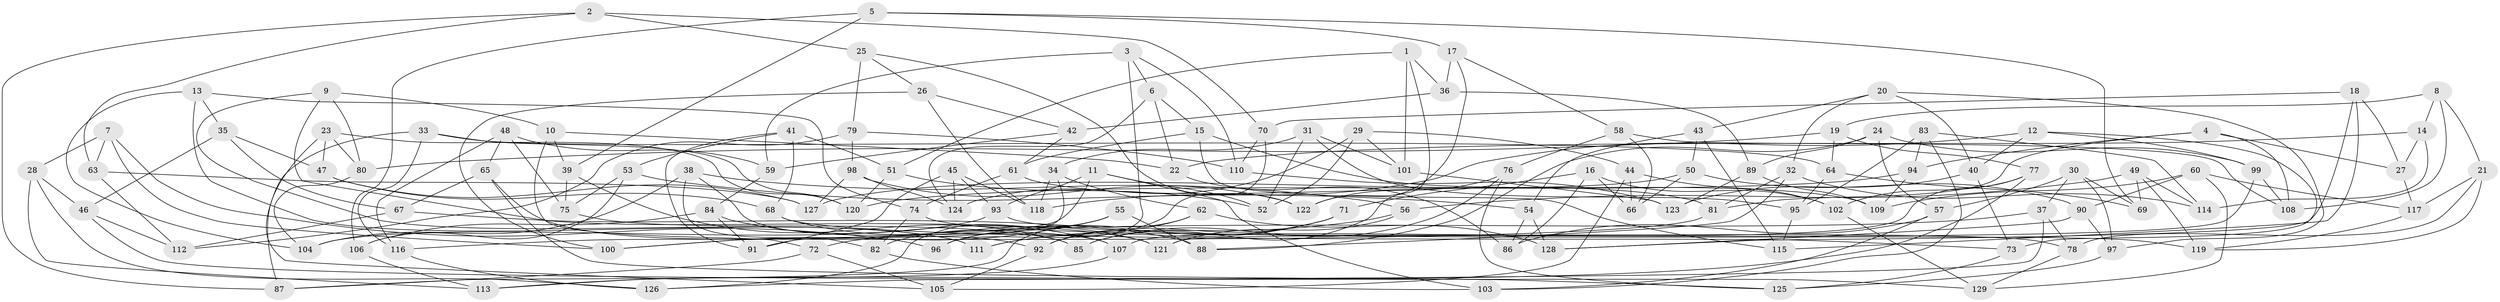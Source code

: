 // coarse degree distribution, {10: 0.07792207792207792, 7: 0.012987012987012988, 5: 0.012987012987012988, 4: 0.5974025974025974, 8: 0.09090909090909091, 6: 0.2077922077922078}
// Generated by graph-tools (version 1.1) at 2025/20/03/04/25 18:20:29]
// undirected, 129 vertices, 258 edges
graph export_dot {
graph [start="1"]
  node [color=gray90,style=filled];
  1;
  2;
  3;
  4;
  5;
  6;
  7;
  8;
  9;
  10;
  11;
  12;
  13;
  14;
  15;
  16;
  17;
  18;
  19;
  20;
  21;
  22;
  23;
  24;
  25;
  26;
  27;
  28;
  29;
  30;
  31;
  32;
  33;
  34;
  35;
  36;
  37;
  38;
  39;
  40;
  41;
  42;
  43;
  44;
  45;
  46;
  47;
  48;
  49;
  50;
  51;
  52;
  53;
  54;
  55;
  56;
  57;
  58;
  59;
  60;
  61;
  62;
  63;
  64;
  65;
  66;
  67;
  68;
  69;
  70;
  71;
  72;
  73;
  74;
  75;
  76;
  77;
  78;
  79;
  80;
  81;
  82;
  83;
  84;
  85;
  86;
  87;
  88;
  89;
  90;
  91;
  92;
  93;
  94;
  95;
  96;
  97;
  98;
  99;
  100;
  101;
  102;
  103;
  104;
  105;
  106;
  107;
  108;
  109;
  110;
  111;
  112;
  113;
  114;
  115;
  116;
  117;
  118;
  119;
  120;
  121;
  122;
  123;
  124;
  125;
  126;
  127;
  128;
  129;
  1 -- 51;
  1 -- 36;
  1 -- 85;
  1 -- 101;
  2 -- 87;
  2 -- 70;
  2 -- 25;
  2 -- 63;
  3 -- 96;
  3 -- 110;
  3 -- 6;
  3 -- 59;
  4 -- 94;
  4 -- 108;
  4 -- 81;
  4 -- 27;
  5 -- 69;
  5 -- 17;
  5 -- 39;
  5 -- 106;
  6 -- 22;
  6 -- 15;
  6 -- 124;
  7 -- 100;
  7 -- 28;
  7 -- 96;
  7 -- 63;
  8 -- 19;
  8 -- 108;
  8 -- 21;
  8 -- 14;
  9 -- 80;
  9 -- 121;
  9 -- 111;
  9 -- 10;
  10 -- 22;
  10 -- 39;
  10 -- 72;
  11 -- 100;
  11 -- 93;
  11 -- 52;
  11 -- 103;
  12 -- 40;
  12 -- 99;
  12 -- 73;
  12 -- 118;
  13 -- 111;
  13 -- 74;
  13 -- 104;
  13 -- 35;
  14 -- 27;
  14 -- 114;
  14 -- 22;
  15 -- 61;
  15 -- 109;
  15 -- 115;
  16 -- 86;
  16 -- 102;
  16 -- 71;
  16 -- 66;
  17 -- 36;
  17 -- 58;
  17 -- 122;
  18 -- 115;
  18 -- 27;
  18 -- 70;
  18 -- 128;
  19 -- 64;
  19 -- 80;
  19 -- 77;
  20 -- 40;
  20 -- 43;
  20 -- 97;
  20 -- 32;
  21 -- 78;
  21 -- 117;
  21 -- 119;
  22 -- 86;
  23 -- 120;
  23 -- 105;
  23 -- 80;
  23 -- 47;
  24 -- 89;
  24 -- 57;
  24 -- 99;
  24 -- 88;
  25 -- 122;
  25 -- 79;
  25 -- 26;
  26 -- 118;
  26 -- 100;
  26 -- 42;
  27 -- 117;
  28 -- 113;
  28 -- 126;
  28 -- 46;
  29 -- 44;
  29 -- 101;
  29 -- 124;
  29 -- 52;
  30 -- 97;
  30 -- 37;
  30 -- 69;
  30 -- 57;
  31 -- 101;
  31 -- 95;
  31 -- 52;
  31 -- 34;
  32 -- 114;
  32 -- 81;
  32 -- 88;
  33 -- 64;
  33 -- 87;
  33 -- 116;
  33 -- 120;
  34 -- 62;
  34 -- 118;
  34 -- 91;
  35 -- 46;
  35 -- 47;
  35 -- 67;
  36 -- 42;
  36 -- 89;
  37 -- 126;
  37 -- 78;
  37 -- 72;
  38 -- 82;
  38 -- 56;
  38 -- 104;
  38 -- 107;
  39 -- 85;
  39 -- 75;
  40 -- 123;
  40 -- 73;
  41 -- 51;
  41 -- 68;
  41 -- 91;
  41 -- 53;
  42 -- 59;
  42 -- 61;
  43 -- 115;
  43 -- 50;
  43 -- 54;
  44 -- 102;
  44 -- 105;
  44 -- 66;
  45 -- 118;
  45 -- 91;
  45 -- 93;
  45 -- 124;
  46 -- 112;
  46 -- 129;
  47 -- 68;
  47 -- 127;
  48 -- 65;
  48 -- 59;
  48 -- 75;
  48 -- 116;
  49 -- 69;
  49 -- 119;
  49 -- 56;
  49 -- 114;
  50 -- 66;
  50 -- 127;
  50 -- 90;
  51 -- 52;
  51 -- 120;
  53 -- 54;
  53 -- 75;
  53 -- 106;
  54 -- 128;
  54 -- 86;
  55 -- 126;
  55 -- 88;
  55 -- 100;
  55 -- 82;
  56 -- 111;
  56 -- 121;
  57 -- 103;
  57 -- 86;
  58 -- 66;
  58 -- 108;
  58 -- 76;
  59 -- 84;
  60 -- 109;
  60 -- 129;
  60 -- 90;
  60 -- 117;
  61 -- 74;
  61 -- 81;
  62 -- 92;
  62 -- 87;
  62 -- 128;
  63 -- 112;
  63 -- 127;
  64 -- 95;
  64 -- 69;
  65 -- 67;
  65 -- 92;
  65 -- 125;
  67 -- 112;
  67 -- 88;
  68 -- 121;
  68 -- 73;
  70 -- 96;
  70 -- 110;
  71 -- 96;
  71 -- 111;
  71 -- 92;
  72 -- 87;
  72 -- 105;
  73 -- 125;
  74 -- 82;
  74 -- 78;
  75 -- 85;
  76 -- 125;
  76 -- 122;
  76 -- 85;
  77 -- 102;
  77 -- 107;
  77 -- 113;
  78 -- 129;
  79 -- 112;
  79 -- 98;
  79 -- 110;
  80 -- 104;
  81 -- 116;
  82 -- 103;
  83 -- 114;
  83 -- 94;
  83 -- 103;
  83 -- 95;
  84 -- 91;
  84 -- 107;
  84 -- 106;
  89 -- 109;
  89 -- 123;
  90 -- 97;
  90 -- 128;
  92 -- 105;
  93 -- 119;
  93 -- 104;
  94 -- 120;
  94 -- 109;
  95 -- 115;
  97 -- 125;
  98 -- 124;
  98 -- 127;
  98 -- 122;
  99 -- 121;
  99 -- 108;
  101 -- 123;
  102 -- 129;
  106 -- 113;
  107 -- 113;
  110 -- 123;
  116 -- 126;
  117 -- 119;
}
